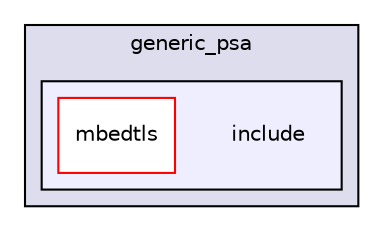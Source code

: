 digraph "include" {
  compound=true
  node [ fontsize="10", fontname="Helvetica"];
  edge [ labelfontsize="10", labelfontname="Helvetica"];
  subgraph clusterdir_2ebe51030033e2c2ea1784a1e8217899 {
    graph [ bgcolor="#ddddee", pencolor="black", label="generic_psa" fontname="Helvetica", fontsize="10", URL="dir_2ebe51030033e2c2ea1784a1e8217899.html"]
  subgraph clusterdir_387ca30099ce5e33d3223324d6ac0923 {
    graph [ bgcolor="#eeeeff", pencolor="black", label="" URL="dir_387ca30099ce5e33d3223324d6ac0923.html"];
    dir_387ca30099ce5e33d3223324d6ac0923 [shape=plaintext label="include"];
    dir_3a0e2f904b3c1742b1ef0d377b23adf4 [shape=box label="mbedtls" color="red" fillcolor="white" style="filled" URL="dir_3a0e2f904b3c1742b1ef0d377b23adf4.html"];
  }
  }
}
